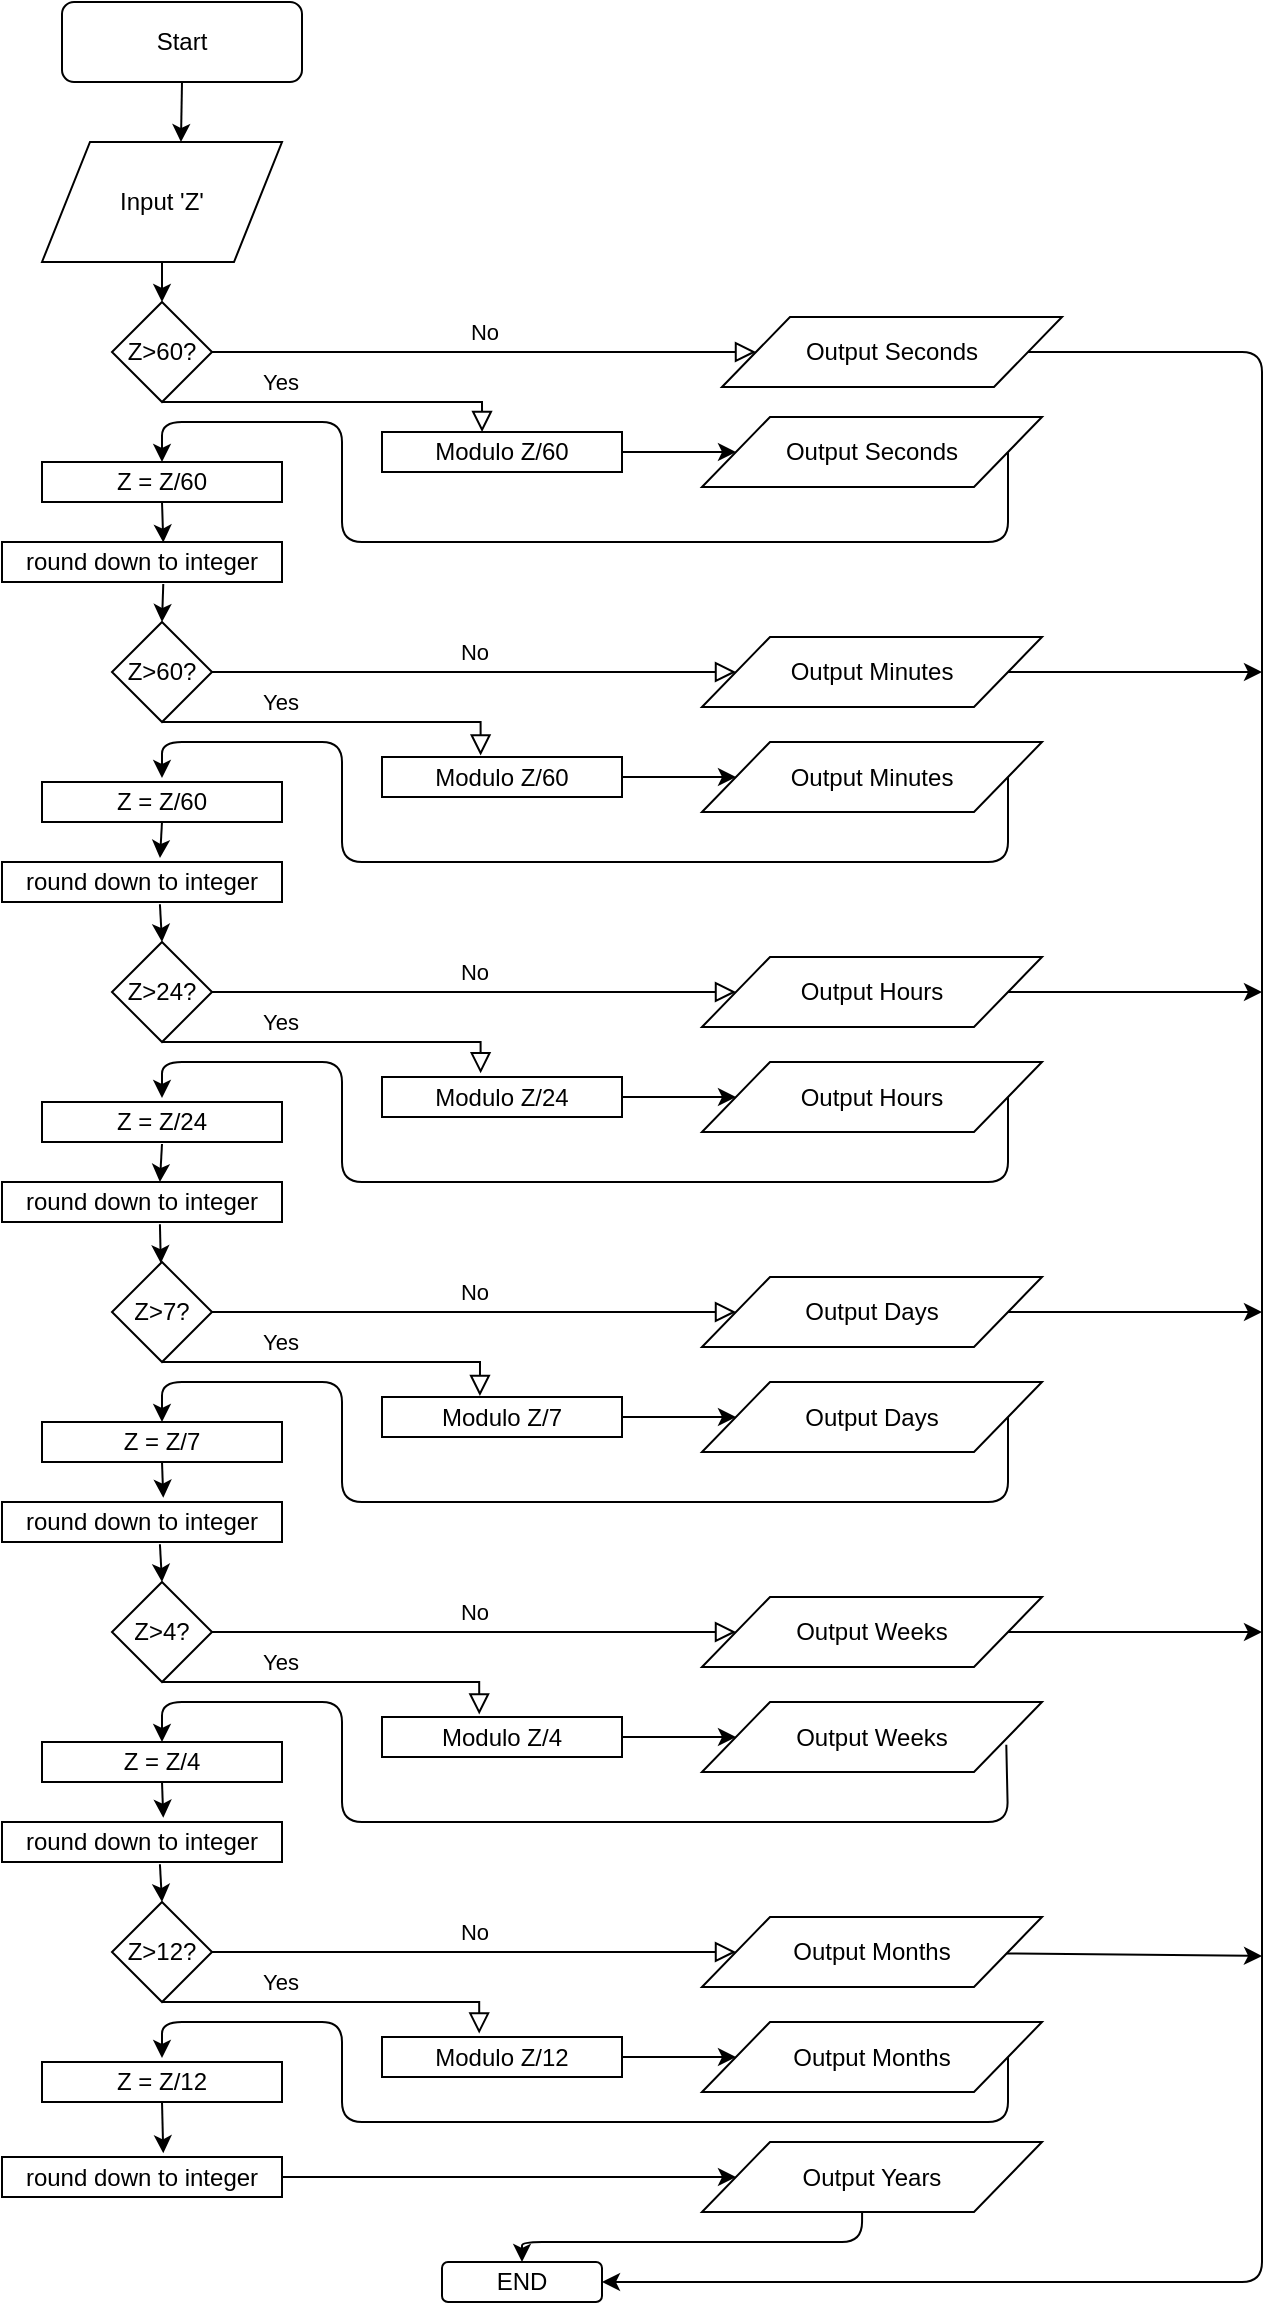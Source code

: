 <mxfile version="13.1.3" type="device"><diagram id="C5RBs43oDa-KdzZeNtuy" name="Page-1"><mxGraphModel dx="677" dy="340" grid="1" gridSize="10" guides="1" tooltips="1" connect="1" arrows="1" fold="1" page="1" pageScale="1" pageWidth="827" pageHeight="1169" math="0" shadow="0"><root><mxCell id="WIyWlLk6GJQsqaUBKTNV-0"/><mxCell id="WIyWlLk6GJQsqaUBKTNV-1" parent="WIyWlLk6GJQsqaUBKTNV-0"/><mxCell id="WIyWlLk6GJQsqaUBKTNV-3" value="Start" style="rounded=1;whiteSpace=wrap;html=1;fontSize=12;glass=0;strokeWidth=1;shadow=0;" parent="WIyWlLk6GJQsqaUBKTNV-1" vertex="1"><mxGeometry x="120" y="10" width="120" height="40" as="geometry"/></mxCell><mxCell id="YqnQ8msq7XzvJthsSd8H-0" value="Input 'Z'" style="shape=parallelogram;perimeter=parallelogramPerimeter;whiteSpace=wrap;html=1;" parent="WIyWlLk6GJQsqaUBKTNV-1" vertex="1"><mxGeometry x="110" y="80" width="120" height="60" as="geometry"/></mxCell><mxCell id="YqnQ8msq7XzvJthsSd8H-1" value="" style="endArrow=classic;html=1;exitX=0.5;exitY=1;exitDx=0;exitDy=0;entryX=0.579;entryY=0;entryDx=0;entryDy=0;entryPerimeter=0;" parent="WIyWlLk6GJQsqaUBKTNV-1" source="WIyWlLk6GJQsqaUBKTNV-3" target="YqnQ8msq7XzvJthsSd8H-0" edge="1"><mxGeometry width="50" height="50" relative="1" as="geometry"><mxPoint x="260" y="300" as="sourcePoint"/><mxPoint x="310" y="250" as="targetPoint"/></mxGeometry></mxCell><mxCell id="YqnQ8msq7XzvJthsSd8H-2" value="Z = Z/60" style="rounded=0;whiteSpace=wrap;html=1;" parent="WIyWlLk6GJQsqaUBKTNV-1" vertex="1"><mxGeometry x="110" y="240" width="120" height="20" as="geometry"/></mxCell><mxCell id="YqnQ8msq7XzvJthsSd8H-8" value="Z&amp;gt;60?" style="rhombus;whiteSpace=wrap;html=1;" parent="WIyWlLk6GJQsqaUBKTNV-1" vertex="1"><mxGeometry x="145" y="160" width="50" height="50" as="geometry"/></mxCell><mxCell id="YqnQ8msq7XzvJthsSd8H-45" value="Modulo Z/60" style="rounded=0;whiteSpace=wrap;html=1;" parent="WIyWlLk6GJQsqaUBKTNV-1" vertex="1"><mxGeometry x="280" y="225" width="120" height="20" as="geometry"/></mxCell><mxCell id="YqnQ8msq7XzvJthsSd8H-48" value="" style="endArrow=classic;html=1;exitX=1;exitY=0.5;exitDx=0;exitDy=0;entryX=0;entryY=0.5;entryDx=0;entryDy=0;" parent="WIyWlLk6GJQsqaUBKTNV-1" source="YqnQ8msq7XzvJthsSd8H-45" target="YqnQ8msq7XzvJthsSd8H-153" edge="1"><mxGeometry width="50" height="50" relative="1" as="geometry"><mxPoint x="260" y="277.5" as="sourcePoint"/><mxPoint x="440" y="227.5" as="targetPoint"/></mxGeometry></mxCell><mxCell id="YqnQ8msq7XzvJthsSd8H-49" value="round down to integer" style="rounded=0;whiteSpace=wrap;html=1;" parent="WIyWlLk6GJQsqaUBKTNV-1" vertex="1"><mxGeometry x="90" y="280" width="140" height="20" as="geometry"/></mxCell><mxCell id="YqnQ8msq7XzvJthsSd8H-50" style="edgeStyle=orthogonalEdgeStyle;rounded=0;orthogonalLoop=1;jettySize=auto;html=1;exitX=0.5;exitY=1;exitDx=0;exitDy=0;" parent="WIyWlLk6GJQsqaUBKTNV-1" source="YqnQ8msq7XzvJthsSd8H-49" target="YqnQ8msq7XzvJthsSd8H-49" edge="1"><mxGeometry relative="1" as="geometry"/></mxCell><mxCell id="YqnQ8msq7XzvJthsSd8H-51" value="" style="endArrow=classic;html=1;exitX=0.5;exitY=1;exitDx=0;exitDy=0;" parent="WIyWlLk6GJQsqaUBKTNV-1" source="YqnQ8msq7XzvJthsSd8H-0" target="YqnQ8msq7XzvJthsSd8H-8" edge="1"><mxGeometry width="50" height="50" relative="1" as="geometry"><mxPoint x="260" y="270" as="sourcePoint"/><mxPoint x="310" y="220" as="targetPoint"/></mxGeometry></mxCell><mxCell id="YqnQ8msq7XzvJthsSd8H-52" value="" style="endArrow=classic;html=1;exitX=0.5;exitY=1;exitDx=0;exitDy=0;entryX=0.576;entryY=0.014;entryDx=0;entryDy=0;entryPerimeter=0;" parent="WIyWlLk6GJQsqaUBKTNV-1" source="YqnQ8msq7XzvJthsSd8H-2" target="YqnQ8msq7XzvJthsSd8H-49" edge="1"><mxGeometry width="50" height="50" relative="1" as="geometry"><mxPoint x="260" y="240" as="sourcePoint"/><mxPoint x="310" y="190" as="targetPoint"/></mxGeometry></mxCell><mxCell id="YqnQ8msq7XzvJthsSd8H-53" value="No" style="edgeStyle=orthogonalEdgeStyle;rounded=0;html=1;jettySize=auto;orthogonalLoop=1;fontSize=11;endArrow=block;endFill=0;endSize=8;strokeWidth=1;shadow=0;labelBackgroundColor=none;exitX=1;exitY=0.5;exitDx=0;exitDy=0;entryX=0;entryY=0.5;entryDx=0;entryDy=0;" parent="WIyWlLk6GJQsqaUBKTNV-1" source="YqnQ8msq7XzvJthsSd8H-8" target="YqnQ8msq7XzvJthsSd8H-150" edge="1"><mxGeometry y="10" relative="1" as="geometry"><mxPoint as="offset"/><mxPoint x="200" y="185" as="sourcePoint"/><mxPoint x="440" y="185" as="targetPoint"/></mxGeometry></mxCell><mxCell id="YqnQ8msq7XzvJthsSd8H-54" value="Z&amp;gt;60?" style="rhombus;whiteSpace=wrap;html=1;" parent="WIyWlLk6GJQsqaUBKTNV-1" vertex="1"><mxGeometry x="145" y="320" width="50" height="50" as="geometry"/></mxCell><mxCell id="YqnQ8msq7XzvJthsSd8H-55" value="" style="endArrow=classic;html=1;exitX=0.576;exitY=1.05;exitDx=0;exitDy=0;exitPerimeter=0;entryX=0.5;entryY=0;entryDx=0;entryDy=0;" parent="WIyWlLk6GJQsqaUBKTNV-1" source="YqnQ8msq7XzvJthsSd8H-49" target="YqnQ8msq7XzvJthsSd8H-54" edge="1"><mxGeometry width="50" height="50" relative="1" as="geometry"><mxPoint x="200" y="480" as="sourcePoint"/><mxPoint x="250" y="430" as="targetPoint"/></mxGeometry></mxCell><mxCell id="YqnQ8msq7XzvJthsSd8H-56" value="Z = Z/60" style="rounded=0;whiteSpace=wrap;html=1;" parent="WIyWlLk6GJQsqaUBKTNV-1" vertex="1"><mxGeometry x="110" y="400" width="120" height="20" as="geometry"/></mxCell><mxCell id="YqnQ8msq7XzvJthsSd8H-61" value="No" style="edgeStyle=orthogonalEdgeStyle;rounded=0;html=1;jettySize=auto;orthogonalLoop=1;fontSize=11;endArrow=block;endFill=0;endSize=8;strokeWidth=1;shadow=0;labelBackgroundColor=none;entryX=0;entryY=0.5;entryDx=0;entryDy=0;exitX=1;exitY=0.5;exitDx=0;exitDy=0;" parent="WIyWlLk6GJQsqaUBKTNV-1" source="YqnQ8msq7XzvJthsSd8H-54" target="YqnQ8msq7XzvJthsSd8H-155" edge="1"><mxGeometry y="10" relative="1" as="geometry"><mxPoint as="offset"/><mxPoint x="200" y="345" as="sourcePoint"/><mxPoint x="440" y="345" as="targetPoint"/></mxGeometry></mxCell><mxCell id="YqnQ8msq7XzvJthsSd8H-67" value="Modulo Z/60" style="rounded=0;whiteSpace=wrap;html=1;" parent="WIyWlLk6GJQsqaUBKTNV-1" vertex="1"><mxGeometry x="280" y="387.5" width="120" height="20" as="geometry"/></mxCell><mxCell id="YqnQ8msq7XzvJthsSd8H-69" value="" style="endArrow=classic;html=1;exitX=1;exitY=0.5;exitDx=0;exitDy=0;entryX=0;entryY=0.5;entryDx=0;entryDy=0;" parent="WIyWlLk6GJQsqaUBKTNV-1" source="YqnQ8msq7XzvJthsSd8H-67" target="YqnQ8msq7XzvJthsSd8H-156" edge="1"><mxGeometry width="50" height="50" relative="1" as="geometry"><mxPoint x="260" y="447.5" as="sourcePoint"/><mxPoint x="440" y="397.5" as="targetPoint"/></mxGeometry></mxCell><mxCell id="YqnQ8msq7XzvJthsSd8H-70" value="Z&amp;gt;24?" style="rhombus;whiteSpace=wrap;html=1;" parent="WIyWlLk6GJQsqaUBKTNV-1" vertex="1"><mxGeometry x="145" y="480" width="50" height="50" as="geometry"/></mxCell><mxCell id="YqnQ8msq7XzvJthsSd8H-71" value="" style="endArrow=classic;html=1;exitX=0.5;exitY=1;exitDx=0;exitDy=0;" parent="WIyWlLk6GJQsqaUBKTNV-1" source="YqnQ8msq7XzvJthsSd8H-56" edge="1"><mxGeometry width="50" height="50" relative="1" as="geometry"><mxPoint x="170" y="430" as="sourcePoint"/><mxPoint x="169" y="438" as="targetPoint"/></mxGeometry></mxCell><mxCell id="YqnQ8msq7XzvJthsSd8H-74" value="No" style="edgeStyle=orthogonalEdgeStyle;rounded=0;html=1;jettySize=auto;orthogonalLoop=1;fontSize=11;endArrow=block;endFill=0;endSize=8;strokeWidth=1;shadow=0;labelBackgroundColor=none;entryX=0;entryY=0.5;entryDx=0;entryDy=0;exitX=1;exitY=0.5;exitDx=0;exitDy=0;" parent="WIyWlLk6GJQsqaUBKTNV-1" source="YqnQ8msq7XzvJthsSd8H-70" target="YqnQ8msq7XzvJthsSd8H-158" edge="1"><mxGeometry y="10" relative="1" as="geometry"><mxPoint as="offset"/><mxPoint x="210" y="505" as="sourcePoint"/><mxPoint x="440" y="505" as="targetPoint"/></mxGeometry></mxCell><mxCell id="YqnQ8msq7XzvJthsSd8H-75" value="Z = Z/24" style="rounded=0;whiteSpace=wrap;html=1;" parent="WIyWlLk6GJQsqaUBKTNV-1" vertex="1"><mxGeometry x="110" y="560" width="120" height="20" as="geometry"/></mxCell><mxCell id="YqnQ8msq7XzvJthsSd8H-80" value="Modulo Z/24" style="rounded=0;whiteSpace=wrap;html=1;" parent="WIyWlLk6GJQsqaUBKTNV-1" vertex="1"><mxGeometry x="280" y="547.5" width="120" height="20" as="geometry"/></mxCell><mxCell id="YqnQ8msq7XzvJthsSd8H-82" value="" style="endArrow=classic;html=1;exitX=1;exitY=0.5;exitDx=0;exitDy=0;entryX=0;entryY=0.5;entryDx=0;entryDy=0;" parent="WIyWlLk6GJQsqaUBKTNV-1" source="YqnQ8msq7XzvJthsSd8H-80" target="YqnQ8msq7XzvJthsSd8H-159" edge="1"><mxGeometry width="50" height="50" relative="1" as="geometry"><mxPoint x="260" y="607.5" as="sourcePoint"/><mxPoint x="440" y="557.5" as="targetPoint"/></mxGeometry></mxCell><mxCell id="YqnQ8msq7XzvJthsSd8H-83" value="Z&amp;gt;7?" style="rhombus;whiteSpace=wrap;html=1;" parent="WIyWlLk6GJQsqaUBKTNV-1" vertex="1"><mxGeometry x="145" y="640" width="50" height="50" as="geometry"/></mxCell><mxCell id="YqnQ8msq7XzvJthsSd8H-84" value="" style="endArrow=classic;html=1;entryX=0.564;entryY=0;entryDx=0;entryDy=0;entryPerimeter=0;" parent="WIyWlLk6GJQsqaUBKTNV-1" target="YqnQ8msq7XzvJthsSd8H-105" edge="1"><mxGeometry width="50" height="50" relative="1" as="geometry"><mxPoint x="170" y="581" as="sourcePoint"/><mxPoint x="170" y="600" as="targetPoint"/></mxGeometry></mxCell><mxCell id="YqnQ8msq7XzvJthsSd8H-86" value="No" style="edgeStyle=orthogonalEdgeStyle;rounded=0;html=1;jettySize=auto;orthogonalLoop=1;fontSize=11;endArrow=block;endFill=0;endSize=8;strokeWidth=1;shadow=0;labelBackgroundColor=none;entryX=0;entryY=0.5;entryDx=0;entryDy=0;exitX=1;exitY=0.5;exitDx=0;exitDy=0;" parent="WIyWlLk6GJQsqaUBKTNV-1" source="YqnQ8msq7XzvJthsSd8H-83" target="YqnQ8msq7XzvJthsSd8H-161" edge="1"><mxGeometry y="10" relative="1" as="geometry"><mxPoint as="offset"/><mxPoint x="210" y="665" as="sourcePoint"/><mxPoint x="440" y="665" as="targetPoint"/></mxGeometry></mxCell><mxCell id="YqnQ8msq7XzvJthsSd8H-87" value="Z = Z/7" style="rounded=0;whiteSpace=wrap;html=1;" parent="WIyWlLk6GJQsqaUBKTNV-1" vertex="1"><mxGeometry x="110" y="720" width="120" height="20" as="geometry"/></mxCell><mxCell id="YqnQ8msq7XzvJthsSd8H-90" value="Modulo Z/7" style="rounded=0;whiteSpace=wrap;html=1;" parent="WIyWlLk6GJQsqaUBKTNV-1" vertex="1"><mxGeometry x="280" y="707.5" width="120" height="20" as="geometry"/></mxCell><mxCell id="YqnQ8msq7XzvJthsSd8H-92" value="" style="endArrow=classic;html=1;exitX=1;exitY=0.5;exitDx=0;exitDy=0;entryX=0;entryY=0.5;entryDx=0;entryDy=0;" parent="WIyWlLk6GJQsqaUBKTNV-1" source="YqnQ8msq7XzvJthsSd8H-90" target="YqnQ8msq7XzvJthsSd8H-162" edge="1"><mxGeometry width="50" height="50" relative="1" as="geometry"><mxPoint x="260" y="767.5" as="sourcePoint"/><mxPoint x="440" y="717.5" as="targetPoint"/></mxGeometry></mxCell><mxCell id="YqnQ8msq7XzvJthsSd8H-93" value="Z&amp;gt;4?" style="rhombus;whiteSpace=wrap;html=1;" parent="WIyWlLk6GJQsqaUBKTNV-1" vertex="1"><mxGeometry x="145" y="800" width="50" height="50" as="geometry"/></mxCell><mxCell id="YqnQ8msq7XzvJthsSd8H-94" value="" style="endArrow=classic;html=1;exitX=0.5;exitY=1;exitDx=0;exitDy=0;entryX=0.576;entryY=-0.107;entryDx=0;entryDy=0;entryPerimeter=0;" parent="WIyWlLk6GJQsqaUBKTNV-1" target="YqnQ8msq7XzvJthsSd8H-107" edge="1"><mxGeometry width="50" height="50" relative="1" as="geometry"><mxPoint x="170" y="740" as="sourcePoint"/><mxPoint x="170" y="750" as="targetPoint"/></mxGeometry></mxCell><mxCell id="YqnQ8msq7XzvJthsSd8H-96" value="No" style="edgeStyle=orthogonalEdgeStyle;rounded=0;html=1;jettySize=auto;orthogonalLoop=1;fontSize=11;endArrow=block;endFill=0;endSize=8;strokeWidth=1;shadow=0;labelBackgroundColor=none;entryX=0;entryY=0.5;entryDx=0;entryDy=0;exitX=1;exitY=0.5;exitDx=0;exitDy=0;" parent="WIyWlLk6GJQsqaUBKTNV-1" source="YqnQ8msq7XzvJthsSd8H-93" target="YqnQ8msq7XzvJthsSd8H-164" edge="1"><mxGeometry y="10" relative="1" as="geometry"><mxPoint as="offset"/><mxPoint x="210" y="825" as="sourcePoint"/><mxPoint x="440" y="825" as="targetPoint"/></mxGeometry></mxCell><mxCell id="YqnQ8msq7XzvJthsSd8H-97" value="Z = Z/4" style="rounded=0;whiteSpace=wrap;html=1;" parent="WIyWlLk6GJQsqaUBKTNV-1" vertex="1"><mxGeometry x="110" y="880" width="120" height="20" as="geometry"/></mxCell><mxCell id="YqnQ8msq7XzvJthsSd8H-100" value="Modulo Z/4" style="rounded=0;whiteSpace=wrap;html=1;" parent="WIyWlLk6GJQsqaUBKTNV-1" vertex="1"><mxGeometry x="280" y="867.5" width="120" height="20" as="geometry"/></mxCell><mxCell id="YqnQ8msq7XzvJthsSd8H-102" value="" style="endArrow=classic;html=1;exitX=1;exitY=0.5;exitDx=0;exitDy=0;entryX=0;entryY=0.5;entryDx=0;entryDy=0;" parent="WIyWlLk6GJQsqaUBKTNV-1" source="YqnQ8msq7XzvJthsSd8H-100" target="YqnQ8msq7XzvJthsSd8H-163" edge="1"><mxGeometry width="50" height="50" relative="1" as="geometry"><mxPoint x="260" y="927.5" as="sourcePoint"/><mxPoint x="440" y="877.5" as="targetPoint"/></mxGeometry></mxCell><mxCell id="YqnQ8msq7XzvJthsSd8H-103" value="round down to integer" style="rounded=0;whiteSpace=wrap;html=1;" parent="WIyWlLk6GJQsqaUBKTNV-1" vertex="1"><mxGeometry x="90" y="440" width="140" height="20" as="geometry"/></mxCell><mxCell id="YqnQ8msq7XzvJthsSd8H-104" value="" style="endArrow=classic;html=1;exitX=0.564;exitY=1.057;exitDx=0;exitDy=0;exitPerimeter=0;entryX=0.5;entryY=0;entryDx=0;entryDy=0;" parent="WIyWlLk6GJQsqaUBKTNV-1" source="YqnQ8msq7XzvJthsSd8H-103" target="YqnQ8msq7XzvJthsSd8H-70" edge="1"><mxGeometry width="50" height="50" relative="1" as="geometry"><mxPoint x="250" y="540" as="sourcePoint"/><mxPoint x="300" y="490" as="targetPoint"/></mxGeometry></mxCell><mxCell id="YqnQ8msq7XzvJthsSd8H-105" value="round down to integer" style="rounded=0;whiteSpace=wrap;html=1;" parent="WIyWlLk6GJQsqaUBKTNV-1" vertex="1"><mxGeometry x="90" y="600" width="140" height="20" as="geometry"/></mxCell><mxCell id="YqnQ8msq7XzvJthsSd8H-106" value="" style="endArrow=classic;html=1;exitX=0.564;exitY=1.057;exitDx=0;exitDy=0;exitPerimeter=0;" parent="WIyWlLk6GJQsqaUBKTNV-1" source="YqnQ8msq7XzvJthsSd8H-105" target="YqnQ8msq7XzvJthsSd8H-83" edge="1"><mxGeometry width="50" height="50" relative="1" as="geometry"><mxPoint x="250" y="700" as="sourcePoint"/><mxPoint x="170" y="640" as="targetPoint"/></mxGeometry></mxCell><mxCell id="YqnQ8msq7XzvJthsSd8H-107" value="round down to integer" style="rounded=0;whiteSpace=wrap;html=1;" parent="WIyWlLk6GJQsqaUBKTNV-1" vertex="1"><mxGeometry x="90" y="760" width="140" height="20" as="geometry"/></mxCell><mxCell id="YqnQ8msq7XzvJthsSd8H-108" value="" style="endArrow=classic;html=1;exitX=0.564;exitY=1.057;exitDx=0;exitDy=0;exitPerimeter=0;entryX=0.5;entryY=0;entryDx=0;entryDy=0;" parent="WIyWlLk6GJQsqaUBKTNV-1" source="YqnQ8msq7XzvJthsSd8H-107" target="YqnQ8msq7XzvJthsSd8H-93" edge="1"><mxGeometry width="50" height="50" relative="1" as="geometry"><mxPoint x="250" y="860" as="sourcePoint"/><mxPoint x="170" y="800" as="targetPoint"/></mxGeometry></mxCell><mxCell id="YqnQ8msq7XzvJthsSd8H-111" value="Z&amp;gt;12?" style="rhombus;whiteSpace=wrap;html=1;" parent="WIyWlLk6GJQsqaUBKTNV-1" vertex="1"><mxGeometry x="145" y="960" width="50" height="50" as="geometry"/></mxCell><mxCell id="YqnQ8msq7XzvJthsSd8H-112" value="" style="endArrow=classic;html=1;exitX=0.5;exitY=1;exitDx=0;exitDy=0;entryX=0.576;entryY=-0.107;entryDx=0;entryDy=0;entryPerimeter=0;" parent="WIyWlLk6GJQsqaUBKTNV-1" target="YqnQ8msq7XzvJthsSd8H-121" edge="1"><mxGeometry width="50" height="50" relative="1" as="geometry"><mxPoint x="170" y="900" as="sourcePoint"/><mxPoint x="170" y="910" as="targetPoint"/></mxGeometry></mxCell><mxCell id="YqnQ8msq7XzvJthsSd8H-114" value="No" style="edgeStyle=orthogonalEdgeStyle;rounded=0;html=1;jettySize=auto;orthogonalLoop=1;fontSize=11;endArrow=block;endFill=0;endSize=8;strokeWidth=1;shadow=0;labelBackgroundColor=none;entryX=0;entryY=0.5;entryDx=0;entryDy=0;exitX=1;exitY=0.5;exitDx=0;exitDy=0;" parent="WIyWlLk6GJQsqaUBKTNV-1" source="YqnQ8msq7XzvJthsSd8H-111" target="YqnQ8msq7XzvJthsSd8H-165" edge="1"><mxGeometry y="10" relative="1" as="geometry"><mxPoint as="offset"/><mxPoint x="210" y="985" as="sourcePoint"/><mxPoint x="440" y="985" as="targetPoint"/></mxGeometry></mxCell><mxCell id="YqnQ8msq7XzvJthsSd8H-115" value="Z = Z/12" style="rounded=0;whiteSpace=wrap;html=1;" parent="WIyWlLk6GJQsqaUBKTNV-1" vertex="1"><mxGeometry x="110" y="1040" width="120" height="20" as="geometry"/></mxCell><mxCell id="YqnQ8msq7XzvJthsSd8H-118" value="Modulo Z/12" style="rounded=0;whiteSpace=wrap;html=1;" parent="WIyWlLk6GJQsqaUBKTNV-1" vertex="1"><mxGeometry x="280" y="1027.5" width="120" height="20" as="geometry"/></mxCell><mxCell id="YqnQ8msq7XzvJthsSd8H-120" value="" style="endArrow=classic;html=1;exitX=1;exitY=0.5;exitDx=0;exitDy=0;entryX=0;entryY=0.5;entryDx=0;entryDy=0;" parent="WIyWlLk6GJQsqaUBKTNV-1" source="YqnQ8msq7XzvJthsSd8H-118" target="YqnQ8msq7XzvJthsSd8H-166" edge="1"><mxGeometry width="50" height="50" relative="1" as="geometry"><mxPoint x="260" y="1087.5" as="sourcePoint"/><mxPoint x="440" y="1037.5" as="targetPoint"/></mxGeometry></mxCell><mxCell id="YqnQ8msq7XzvJthsSd8H-121" value="round down to integer" style="rounded=0;whiteSpace=wrap;html=1;" parent="WIyWlLk6GJQsqaUBKTNV-1" vertex="1"><mxGeometry x="90" y="920" width="140" height="20" as="geometry"/></mxCell><mxCell id="YqnQ8msq7XzvJthsSd8H-122" value="" style="endArrow=classic;html=1;exitX=0.564;exitY=1.057;exitDx=0;exitDy=0;exitPerimeter=0;entryX=0.5;entryY=0;entryDx=0;entryDy=0;" parent="WIyWlLk6GJQsqaUBKTNV-1" source="YqnQ8msq7XzvJthsSd8H-121" target="YqnQ8msq7XzvJthsSd8H-111" edge="1"><mxGeometry width="50" height="50" relative="1" as="geometry"><mxPoint x="250" y="1020" as="sourcePoint"/><mxPoint x="170" y="960" as="targetPoint"/></mxGeometry></mxCell><mxCell id="YqnQ8msq7XzvJthsSd8H-124" value="" style="endArrow=classic;html=1;exitX=0.5;exitY=1;exitDx=0;exitDy=0;entryX=0.576;entryY=-0.093;entryDx=0;entryDy=0;entryPerimeter=0;" parent="WIyWlLk6GJQsqaUBKTNV-1" target="YqnQ8msq7XzvJthsSd8H-133" edge="1"><mxGeometry width="50" height="50" relative="1" as="geometry"><mxPoint x="170" y="1060" as="sourcePoint"/><mxPoint x="170" y="1070" as="targetPoint"/></mxGeometry></mxCell><mxCell id="YqnQ8msq7XzvJthsSd8H-133" value="round down to integer" style="rounded=0;whiteSpace=wrap;html=1;" parent="WIyWlLk6GJQsqaUBKTNV-1" vertex="1"><mxGeometry x="90" y="1087.5" width="140" height="20" as="geometry"/></mxCell><mxCell id="YqnQ8msq7XzvJthsSd8H-134" value="" style="endArrow=classic;html=1;exitX=1;exitY=0.5;exitDx=0;exitDy=0;" parent="WIyWlLk6GJQsqaUBKTNV-1" source="YqnQ8msq7XzvJthsSd8H-133" target="YqnQ8msq7XzvJthsSd8H-167" edge="1"><mxGeometry width="50" height="50" relative="1" as="geometry"><mxPoint x="250" y="1187.5" as="sourcePoint"/><mxPoint x="440" y="1097.5" as="targetPoint"/><Array as="points"/></mxGeometry></mxCell><mxCell id="YqnQ8msq7XzvJthsSd8H-136" value="END" style="rounded=1;whiteSpace=wrap;html=1;" parent="WIyWlLk6GJQsqaUBKTNV-1" vertex="1"><mxGeometry x="310" y="1140" width="80" height="20" as="geometry"/></mxCell><mxCell id="YqnQ8msq7XzvJthsSd8H-137" value="" style="endArrow=classic;html=1;entryX=0.5;entryY=0;entryDx=0;entryDy=0;exitX=0.471;exitY=0.857;exitDx=0;exitDy=0;exitPerimeter=0;" parent="WIyWlLk6GJQsqaUBKTNV-1" source="YqnQ8msq7XzvJthsSd8H-167" target="YqnQ8msq7XzvJthsSd8H-136" edge="1"><mxGeometry width="50" height="50" relative="1" as="geometry"><mxPoint x="520" y="1110" as="sourcePoint"/><mxPoint x="180.64" y="1088.14" as="targetPoint"/><Array as="points"><mxPoint x="520" y="1130"/><mxPoint x="350" y="1130"/></Array></mxGeometry></mxCell><mxCell id="YqnQ8msq7XzvJthsSd8H-138" value="" style="endArrow=classic;html=1;entryX=1;entryY=0.5;entryDx=0;entryDy=0;exitX=1;exitY=0.5;exitDx=0;exitDy=0;" parent="WIyWlLk6GJQsqaUBKTNV-1" source="YqnQ8msq7XzvJthsSd8H-150" target="YqnQ8msq7XzvJthsSd8H-136" edge="1"><mxGeometry width="50" height="50" relative="1" as="geometry"><mxPoint x="750" y="185" as="sourcePoint"/><mxPoint x="200" y="940" as="targetPoint"/><Array as="points"><mxPoint x="720" y="185"/><mxPoint x="720" y="610"/><mxPoint x="720" y="1120"/><mxPoint x="720" y="1150"/></Array></mxGeometry></mxCell><mxCell id="YqnQ8msq7XzvJthsSd8H-141" value="" style="endArrow=classic;html=1;exitX=1;exitY=0.5;exitDx=0;exitDy=0;" parent="WIyWlLk6GJQsqaUBKTNV-1" source="YqnQ8msq7XzvJthsSd8H-155" edge="1"><mxGeometry width="50" height="50" relative="1" as="geometry"><mxPoint x="710" y="344.5" as="sourcePoint"/><mxPoint x="720" y="345" as="targetPoint"/></mxGeometry></mxCell><mxCell id="YqnQ8msq7XzvJthsSd8H-142" value="" style="endArrow=classic;html=1;" parent="WIyWlLk6GJQsqaUBKTNV-1" source="YqnQ8msq7XzvJthsSd8H-158" edge="1"><mxGeometry width="50" height="50" relative="1" as="geometry"><mxPoint x="710" y="504.5" as="sourcePoint"/><mxPoint x="720" y="505" as="targetPoint"/></mxGeometry></mxCell><mxCell id="YqnQ8msq7XzvJthsSd8H-144" value="" style="endArrow=classic;html=1;" parent="WIyWlLk6GJQsqaUBKTNV-1" source="YqnQ8msq7XzvJthsSd8H-161" edge="1"><mxGeometry width="50" height="50" relative="1" as="geometry"><mxPoint x="710" y="664.66" as="sourcePoint"/><mxPoint x="720" y="665" as="targetPoint"/></mxGeometry></mxCell><mxCell id="YqnQ8msq7XzvJthsSd8H-147" value="" style="endArrow=classic;html=1;" parent="WIyWlLk6GJQsqaUBKTNV-1" source="YqnQ8msq7XzvJthsSd8H-164" edge="1"><mxGeometry width="50" height="50" relative="1" as="geometry"><mxPoint x="710" y="824.66" as="sourcePoint"/><mxPoint x="720" y="825" as="targetPoint"/></mxGeometry></mxCell><mxCell id="YqnQ8msq7XzvJthsSd8H-148" value="" style="endArrow=classic;html=1;" parent="WIyWlLk6GJQsqaUBKTNV-1" source="YqnQ8msq7XzvJthsSd8H-165" edge="1"><mxGeometry width="50" height="50" relative="1" as="geometry"><mxPoint x="710" y="987.16" as="sourcePoint"/><mxPoint x="720" y="987" as="targetPoint"/></mxGeometry></mxCell><mxCell id="YqnQ8msq7XzvJthsSd8H-150" value="Output Seconds" style="shape=parallelogram;perimeter=parallelogramPerimeter;whiteSpace=wrap;html=1;" parent="WIyWlLk6GJQsqaUBKTNV-1" vertex="1"><mxGeometry x="450" y="167.5" width="170" height="35" as="geometry"/></mxCell><mxCell id="YqnQ8msq7XzvJthsSd8H-153" value="Output Seconds" style="shape=parallelogram;perimeter=parallelogramPerimeter;whiteSpace=wrap;html=1;" parent="WIyWlLk6GJQsqaUBKTNV-1" vertex="1"><mxGeometry x="440" y="217.5" width="170" height="35" as="geometry"/></mxCell><mxCell id="YqnQ8msq7XzvJthsSd8H-155" value="Output Minutes" style="shape=parallelogram;perimeter=parallelogramPerimeter;whiteSpace=wrap;html=1;" parent="WIyWlLk6GJQsqaUBKTNV-1" vertex="1"><mxGeometry x="440" y="327.5" width="170" height="35" as="geometry"/></mxCell><mxCell id="YqnQ8msq7XzvJthsSd8H-156" value="Output Minutes" style="shape=parallelogram;perimeter=parallelogramPerimeter;whiteSpace=wrap;html=1;" parent="WIyWlLk6GJQsqaUBKTNV-1" vertex="1"><mxGeometry x="440" y="380" width="170" height="35" as="geometry"/></mxCell><mxCell id="YqnQ8msq7XzvJthsSd8H-158" value="Output Hours" style="shape=parallelogram;perimeter=parallelogramPerimeter;whiteSpace=wrap;html=1;" parent="WIyWlLk6GJQsqaUBKTNV-1" vertex="1"><mxGeometry x="440" y="487.5" width="170" height="35" as="geometry"/></mxCell><mxCell id="YqnQ8msq7XzvJthsSd8H-159" value="Output Hours" style="shape=parallelogram;perimeter=parallelogramPerimeter;whiteSpace=wrap;html=1;" parent="WIyWlLk6GJQsqaUBKTNV-1" vertex="1"><mxGeometry x="440" y="540" width="170" height="35" as="geometry"/></mxCell><mxCell id="YqnQ8msq7XzvJthsSd8H-161" value="Output Days" style="shape=parallelogram;perimeter=parallelogramPerimeter;whiteSpace=wrap;html=1;" parent="WIyWlLk6GJQsqaUBKTNV-1" vertex="1"><mxGeometry x="440" y="647.5" width="170" height="35" as="geometry"/></mxCell><mxCell id="YqnQ8msq7XzvJthsSd8H-162" value="Output Days" style="shape=parallelogram;perimeter=parallelogramPerimeter;whiteSpace=wrap;html=1;" parent="WIyWlLk6GJQsqaUBKTNV-1" vertex="1"><mxGeometry x="440" y="700" width="170" height="35" as="geometry"/></mxCell><mxCell id="YqnQ8msq7XzvJthsSd8H-163" value="Output Weeks" style="shape=parallelogram;perimeter=parallelogramPerimeter;whiteSpace=wrap;html=1;" parent="WIyWlLk6GJQsqaUBKTNV-1" vertex="1"><mxGeometry x="440" y="860" width="170" height="35" as="geometry"/></mxCell><mxCell id="YqnQ8msq7XzvJthsSd8H-164" value="Output Weeks" style="shape=parallelogram;perimeter=parallelogramPerimeter;whiteSpace=wrap;html=1;" parent="WIyWlLk6GJQsqaUBKTNV-1" vertex="1"><mxGeometry x="440" y="807.5" width="170" height="35" as="geometry"/></mxCell><mxCell id="YqnQ8msq7XzvJthsSd8H-165" value="Output Months" style="shape=parallelogram;perimeter=parallelogramPerimeter;whiteSpace=wrap;html=1;" parent="WIyWlLk6GJQsqaUBKTNV-1" vertex="1"><mxGeometry x="440" y="967.5" width="170" height="35" as="geometry"/></mxCell><mxCell id="YqnQ8msq7XzvJthsSd8H-166" value="Output Months" style="shape=parallelogram;perimeter=parallelogramPerimeter;whiteSpace=wrap;html=1;" parent="WIyWlLk6GJQsqaUBKTNV-1" vertex="1"><mxGeometry x="440" y="1020" width="170" height="35" as="geometry"/></mxCell><mxCell id="YqnQ8msq7XzvJthsSd8H-167" value="Output Years" style="shape=parallelogram;perimeter=parallelogramPerimeter;whiteSpace=wrap;html=1;" parent="WIyWlLk6GJQsqaUBKTNV-1" vertex="1"><mxGeometry x="440" y="1080" width="170" height="35" as="geometry"/></mxCell><mxCell id="hzR287E_0-903zsJjLZO-7" value="Yes" style="edgeStyle=orthogonalEdgeStyle;rounded=0;html=1;jettySize=auto;orthogonalLoop=1;fontSize=11;endArrow=block;endFill=0;endSize=8;strokeWidth=1;shadow=0;labelBackgroundColor=none;exitX=0.5;exitY=1;exitDx=0;exitDy=0;entryX=0.417;entryY=0;entryDx=0;entryDy=0;entryPerimeter=0;" edge="1" parent="WIyWlLk6GJQsqaUBKTNV-1" source="YqnQ8msq7XzvJthsSd8H-8" target="YqnQ8msq7XzvJthsSd8H-45"><mxGeometry x="-0.33" y="10" relative="1" as="geometry"><mxPoint as="offset"/><mxPoint x="180" y="210" as="sourcePoint"/><mxPoint x="330" y="210" as="targetPoint"/><Array as="points"><mxPoint x="330" y="210"/></Array></mxGeometry></mxCell><mxCell id="hzR287E_0-903zsJjLZO-9" value="" style="endArrow=classic;html=1;exitX=1;exitY=0.5;exitDx=0;exitDy=0;entryX=0.5;entryY=0;entryDx=0;entryDy=0;" edge="1" parent="WIyWlLk6GJQsqaUBKTNV-1" source="YqnQ8msq7XzvJthsSd8H-153" target="YqnQ8msq7XzvJthsSd8H-2"><mxGeometry width="50" height="50" relative="1" as="geometry"><mxPoint x="360" y="340" as="sourcePoint"/><mxPoint x="170" y="220" as="targetPoint"/><Array as="points"><mxPoint x="593" y="280"/><mxPoint x="260" y="280"/><mxPoint x="260" y="220"/><mxPoint x="170" y="220"/></Array></mxGeometry></mxCell><mxCell id="hzR287E_0-903zsJjLZO-10" value="Yes" style="edgeStyle=orthogonalEdgeStyle;rounded=0;html=1;jettySize=auto;orthogonalLoop=1;fontSize=11;endArrow=block;endFill=0;endSize=8;strokeWidth=1;shadow=0;labelBackgroundColor=none;entryX=0.411;entryY=-0.039;entryDx=0;entryDy=0;entryPerimeter=0;" edge="1" parent="WIyWlLk6GJQsqaUBKTNV-1" target="YqnQ8msq7XzvJthsSd8H-67"><mxGeometry x="-0.33" y="10" relative="1" as="geometry"><mxPoint as="offset"/><mxPoint x="170" y="370" as="sourcePoint"/><mxPoint x="330" y="380" as="targetPoint"/><Array as="points"><mxPoint x="329" y="370"/></Array></mxGeometry></mxCell><mxCell id="hzR287E_0-903zsJjLZO-11" value="" style="endArrow=classic;html=1;exitX=1;exitY=0.5;exitDx=0;exitDy=0;" edge="1" parent="WIyWlLk6GJQsqaUBKTNV-1" source="YqnQ8msq7XzvJthsSd8H-156"><mxGeometry width="50" height="50" relative="1" as="geometry"><mxPoint x="593" y="410" as="sourcePoint"/><mxPoint x="170" y="398" as="targetPoint"/><Array as="points"><mxPoint x="593" y="440"/><mxPoint x="260" y="440"/><mxPoint x="260" y="380"/><mxPoint x="170" y="380"/></Array></mxGeometry></mxCell><mxCell id="hzR287E_0-903zsJjLZO-12" value="Yes" style="edgeStyle=orthogonalEdgeStyle;rounded=0;html=1;jettySize=auto;orthogonalLoop=1;fontSize=11;endArrow=block;endFill=0;endSize=8;strokeWidth=1;shadow=0;labelBackgroundColor=none;entryX=0.411;entryY=-0.092;entryDx=0;entryDy=0;entryPerimeter=0;" edge="1" parent="WIyWlLk6GJQsqaUBKTNV-1" target="YqnQ8msq7XzvJthsSd8H-80"><mxGeometry x="-0.33" y="10" relative="1" as="geometry"><mxPoint as="offset"/><mxPoint x="170" y="530" as="sourcePoint"/><mxPoint x="329" y="540" as="targetPoint"/><Array as="points"><mxPoint x="329" y="530"/></Array></mxGeometry></mxCell><mxCell id="hzR287E_0-903zsJjLZO-13" value="" style="endArrow=classic;html=1;exitX=1;exitY=0.5;exitDx=0;exitDy=0;" edge="1" parent="WIyWlLk6GJQsqaUBKTNV-1" source="YqnQ8msq7XzvJthsSd8H-159"><mxGeometry width="50" height="50" relative="1" as="geometry"><mxPoint x="593" y="570" as="sourcePoint"/><mxPoint x="170" y="558" as="targetPoint"/><Array as="points"><mxPoint x="593" y="600"/><mxPoint x="260" y="600"/><mxPoint x="260" y="540"/><mxPoint x="170" y="540"/></Array></mxGeometry></mxCell><mxCell id="hzR287E_0-903zsJjLZO-15" value="Yes" style="edgeStyle=orthogonalEdgeStyle;rounded=0;html=1;jettySize=auto;orthogonalLoop=1;fontSize=11;endArrow=block;endFill=0;endSize=8;strokeWidth=1;shadow=0;labelBackgroundColor=none;entryX=0.408;entryY=-0.025;entryDx=0;entryDy=0;entryPerimeter=0;" edge="1" parent="WIyWlLk6GJQsqaUBKTNV-1" target="YqnQ8msq7XzvJthsSd8H-90"><mxGeometry x="-0.33" y="10" relative="1" as="geometry"><mxPoint as="offset"/><mxPoint x="170" y="690" as="sourcePoint"/><mxPoint x="329" y="700" as="targetPoint"/><Array as="points"><mxPoint x="329" y="690"/></Array></mxGeometry></mxCell><mxCell id="hzR287E_0-903zsJjLZO-16" value="" style="endArrow=classic;html=1;exitX=1;exitY=0.5;exitDx=0;exitDy=0;entryX=0.5;entryY=0;entryDx=0;entryDy=0;" edge="1" parent="WIyWlLk6GJQsqaUBKTNV-1" source="YqnQ8msq7XzvJthsSd8H-162" target="YqnQ8msq7XzvJthsSd8H-87"><mxGeometry width="50" height="50" relative="1" as="geometry"><mxPoint x="593" y="730" as="sourcePoint"/><mxPoint x="170" y="710" as="targetPoint"/><Array as="points"><mxPoint x="593" y="760"/><mxPoint x="260" y="760"/><mxPoint x="260" y="700"/><mxPoint x="170" y="700"/></Array></mxGeometry></mxCell><mxCell id="hzR287E_0-903zsJjLZO-17" value="Yes" style="edgeStyle=orthogonalEdgeStyle;rounded=0;html=1;jettySize=auto;orthogonalLoop=1;fontSize=11;endArrow=block;endFill=0;endSize=8;strokeWidth=1;shadow=0;labelBackgroundColor=none;entryX=0.405;entryY=-0.065;entryDx=0;entryDy=0;entryPerimeter=0;" edge="1" parent="WIyWlLk6GJQsqaUBKTNV-1" target="YqnQ8msq7XzvJthsSd8H-100"><mxGeometry x="-0.33" y="10" relative="1" as="geometry"><mxPoint as="offset"/><mxPoint x="170" y="850" as="sourcePoint"/><mxPoint x="329" y="860" as="targetPoint"/><Array as="points"><mxPoint x="329" y="850"/></Array></mxGeometry></mxCell><mxCell id="hzR287E_0-903zsJjLZO-18" value="" style="endArrow=classic;html=1;exitX=0.895;exitY=0.611;exitDx=0;exitDy=0;exitPerimeter=0;entryX=0.5;entryY=0;entryDx=0;entryDy=0;" edge="1" parent="WIyWlLk6GJQsqaUBKTNV-1" source="YqnQ8msq7XzvJthsSd8H-163" target="YqnQ8msq7XzvJthsSd8H-97"><mxGeometry width="50" height="50" relative="1" as="geometry"><mxPoint x="593" y="890" as="sourcePoint"/><mxPoint x="170" y="870" as="targetPoint"/><Array as="points"><mxPoint x="593" y="920"/><mxPoint x="260" y="920"/><mxPoint x="260" y="860"/><mxPoint x="170" y="860"/></Array></mxGeometry></mxCell><mxCell id="hzR287E_0-903zsJjLZO-19" value="Yes" style="edgeStyle=orthogonalEdgeStyle;rounded=0;html=1;jettySize=auto;orthogonalLoop=1;fontSize=11;endArrow=block;endFill=0;endSize=8;strokeWidth=1;shadow=0;labelBackgroundColor=none;entryX=0.405;entryY=-0.085;entryDx=0;entryDy=0;entryPerimeter=0;" edge="1" parent="WIyWlLk6GJQsqaUBKTNV-1" target="YqnQ8msq7XzvJthsSd8H-118"><mxGeometry x="-0.33" y="10" relative="1" as="geometry"><mxPoint as="offset"/><mxPoint x="170" y="1010" as="sourcePoint"/><mxPoint x="329" y="1020" as="targetPoint"/><Array as="points"><mxPoint x="329" y="1010"/></Array></mxGeometry></mxCell><mxCell id="hzR287E_0-903zsJjLZO-20" value="" style="endArrow=classic;html=1;exitX=1;exitY=0.5;exitDx=0;exitDy=0;" edge="1" parent="WIyWlLk6GJQsqaUBKTNV-1" source="YqnQ8msq7XzvJthsSd8H-166"><mxGeometry width="50" height="50" relative="1" as="geometry"><mxPoint x="593" y="1050" as="sourcePoint"/><mxPoint x="170" y="1038" as="targetPoint"/><Array as="points"><mxPoint x="593" y="1070"/><mxPoint x="430" y="1070"/><mxPoint x="260" y="1070"/><mxPoint x="260" y="1020"/><mxPoint x="170" y="1020"/></Array></mxGeometry></mxCell></root></mxGraphModel></diagram></mxfile>